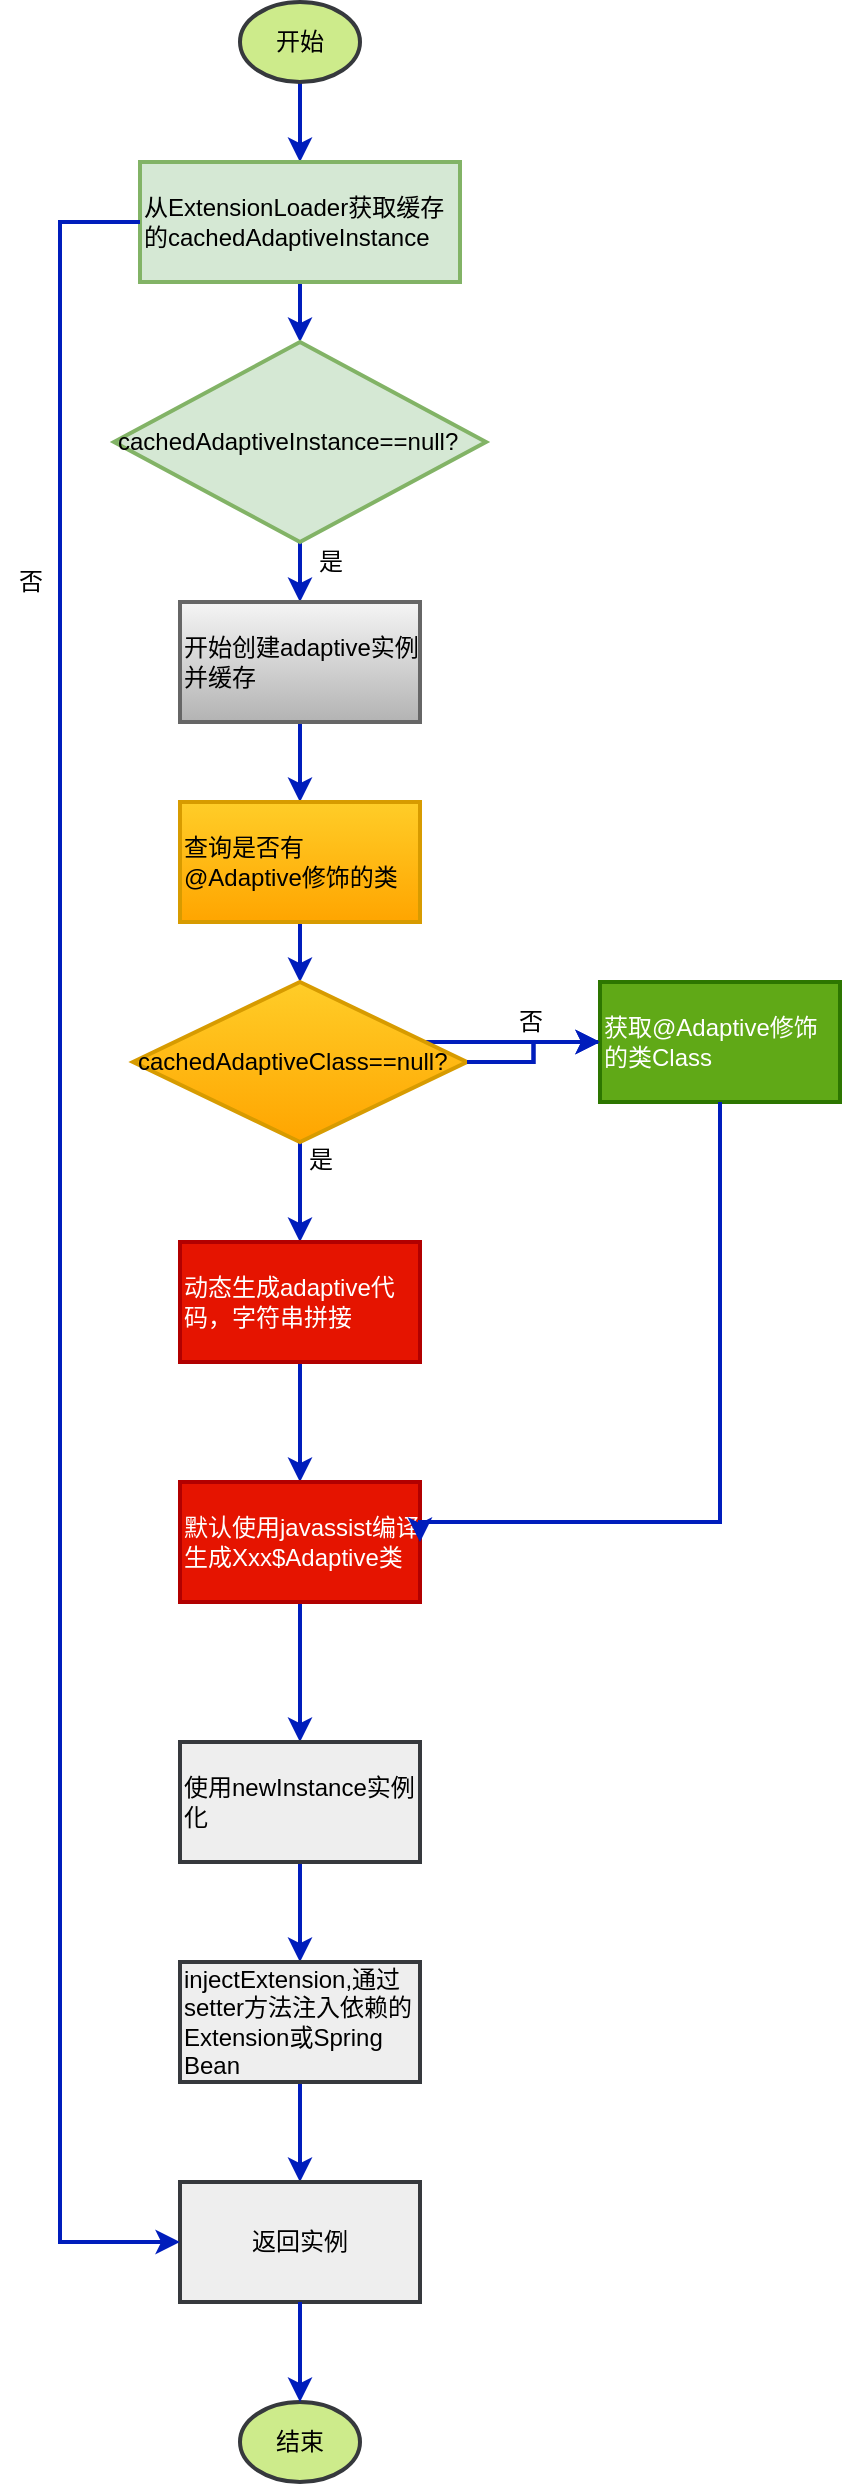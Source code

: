 <mxfile version="13.0.6" type="github"><diagram id="q3HXbSxSOcLccRLmQPMo" name="Pagina-1"><mxGraphModel dx="946" dy="543" grid="1" gridSize="10" guides="1" tooltips="1" connect="1" arrows="1" fold="1" page="1" pageScale="1" pageWidth="827" pageHeight="1169" math="0" shadow="0"><root><mxCell id="0"/><mxCell id="1" parent="0"/><mxCell id="Kv6qJeQaaTYzXFAOliKj-1" value="" style="edgeStyle=orthogonalEdgeStyle;rounded=0;orthogonalLoop=1;jettySize=auto;html=1;strokeWidth=2;fillColor=#0050ef;strokeColor=#001DBC;" edge="1" parent="1" source="Kv6qJeQaaTYzXFAOliKj-2" target="Kv6qJeQaaTYzXFAOliKj-4"><mxGeometry relative="1" as="geometry"/></mxCell><mxCell id="Kv6qJeQaaTYzXFAOliKj-2" value="开始" style="strokeWidth=2;html=1;shape=mxgraph.flowchart.start_2;whiteSpace=wrap;fillColor=#cdeb8b;strokeColor=#36393d;" vertex="1" parent="1"><mxGeometry x="190" y="50" width="60" height="40" as="geometry"/></mxCell><mxCell id="Kv6qJeQaaTYzXFAOliKj-3" value="" style="edgeStyle=orthogonalEdgeStyle;rounded=0;orthogonalLoop=1;jettySize=auto;html=1;strokeWidth=2;fillColor=#0050ef;strokeColor=#001DBC;" edge="1" parent="1" source="Kv6qJeQaaTYzXFAOliKj-4" target="Kv6qJeQaaTYzXFAOliKj-7"><mxGeometry relative="1" as="geometry"/></mxCell><mxCell id="Kv6qJeQaaTYzXFAOliKj-4" value="从ExtensionLoader获取缓存的cachedAdaptiveInstance" style="whiteSpace=wrap;html=1;strokeWidth=2;align=left;fillColor=#d5e8d4;strokeColor=#82b366;" vertex="1" parent="1"><mxGeometry x="140" y="130" width="160" height="60" as="geometry"/></mxCell><mxCell id="Kv6qJeQaaTYzXFAOliKj-5" value="" style="edgeStyle=orthogonalEdgeStyle;rounded=0;orthogonalLoop=1;jettySize=auto;html=1;strokeWidth=2;fillColor=#0050ef;strokeColor=#001DBC;" edge="1" parent="1" source="Kv6qJeQaaTYzXFAOliKj-7" target="Kv6qJeQaaTYzXFAOliKj-9"><mxGeometry relative="1" as="geometry"/></mxCell><mxCell id="Kv6qJeQaaTYzXFAOliKj-7" value="&lt;span&gt;cachedAdaptiveInstance==null?&lt;/span&gt;" style="rhombus;whiteSpace=wrap;html=1;align=left;strokeWidth=2;fillColor=#d5e8d4;strokeColor=#82b366;" vertex="1" parent="1"><mxGeometry x="127" y="220" width="186" height="100" as="geometry"/></mxCell><mxCell id="Kv6qJeQaaTYzXFAOliKj-8" value="" style="edgeStyle=orthogonalEdgeStyle;rounded=0;orthogonalLoop=1;jettySize=auto;html=1;fillColor=#0050ef;strokeColor=#001DBC;strokeWidth=2;" edge="1" parent="1" source="Kv6qJeQaaTYzXFAOliKj-9" target="Kv6qJeQaaTYzXFAOliKj-11"><mxGeometry relative="1" as="geometry"/></mxCell><mxCell id="Kv6qJeQaaTYzXFAOliKj-9" value="开始创建adaptive实例并缓存" style="whiteSpace=wrap;html=1;align=left;strokeWidth=2;fillColor=#f5f5f5;strokeColor=#666666;gradientColor=#b3b3b3;" vertex="1" parent="1"><mxGeometry x="160" y="350" width="120" height="60" as="geometry"/></mxCell><mxCell id="Kv6qJeQaaTYzXFAOliKj-10" value="" style="edgeStyle=orthogonalEdgeStyle;rounded=0;orthogonalLoop=1;jettySize=auto;html=1;fillColor=#0050ef;strokeColor=#001DBC;strokeWidth=2;" edge="1" parent="1" source="Kv6qJeQaaTYzXFAOliKj-11" target="Kv6qJeQaaTYzXFAOliKj-14"><mxGeometry relative="1" as="geometry"/></mxCell><mxCell id="Kv6qJeQaaTYzXFAOliKj-11" value="查询是否有@Adaptive修饰的类" style="whiteSpace=wrap;html=1;align=left;strokeWidth=2;gradientColor=#ffa500;fillColor=#ffcd28;strokeColor=#d79b00;" vertex="1" parent="1"><mxGeometry x="160" y="450" width="120" height="60" as="geometry"/></mxCell><mxCell id="Kv6qJeQaaTYzXFAOliKj-12" value="" style="edgeStyle=orthogonalEdgeStyle;rounded=0;orthogonalLoop=1;jettySize=auto;html=1;fillColor=#0050ef;strokeColor=#001DBC;strokeWidth=2;" edge="1" parent="1" source="Kv6qJeQaaTYzXFAOliKj-25" target="Kv6qJeQaaTYzXFAOliKj-16"><mxGeometry relative="1" as="geometry"/></mxCell><mxCell id="Kv6qJeQaaTYzXFAOliKj-13" value="" style="edgeStyle=orthogonalEdgeStyle;rounded=0;orthogonalLoop=1;jettySize=auto;html=1;strokeWidth=2;fillColor=#0050ef;strokeColor=#001DBC;" edge="1" parent="1" source="Kv6qJeQaaTYzXFAOliKj-14" target="Kv6qJeQaaTYzXFAOliKj-25"><mxGeometry relative="1" as="geometry"/></mxCell><mxCell id="Kv6qJeQaaTYzXFAOliKj-14" value="cachedAdaptiveClass==null?" style="rhombus;whiteSpace=wrap;html=1;align=left;strokeWidth=2;gradientColor=#ffa500;fillColor=#ffcd28;strokeColor=#d79b00;" vertex="1" parent="1"><mxGeometry x="136.5" y="540" width="167" height="80" as="geometry"/></mxCell><mxCell id="Kv6qJeQaaTYzXFAOliKj-15" value="" style="edgeStyle=orthogonalEdgeStyle;rounded=0;orthogonalLoop=1;jettySize=auto;html=1;strokeWidth=2;fillColor=#0050ef;strokeColor=#001DBC;" edge="1" parent="1" source="Kv6qJeQaaTYzXFAOliKj-16" target="Kv6qJeQaaTYzXFAOliKj-18"><mxGeometry relative="1" as="geometry"/></mxCell><mxCell id="Kv6qJeQaaTYzXFAOliKj-16" value="动态生成adaptive代码，字符串拼接" style="whiteSpace=wrap;html=1;align=left;strokeWidth=2;fillColor=#e51400;strokeColor=#B20000;fontColor=#ffffff;" vertex="1" parent="1"><mxGeometry x="160" y="670" width="120" height="60" as="geometry"/></mxCell><mxCell id="Kv6qJeQaaTYzXFAOliKj-17" value="" style="edgeStyle=orthogonalEdgeStyle;rounded=0;orthogonalLoop=1;jettySize=auto;html=1;strokeWidth=2;fillColor=#0050ef;strokeColor=#001DBC;" edge="1" parent="1" source="Kv6qJeQaaTYzXFAOliKj-18" target="Kv6qJeQaaTYzXFAOliKj-20"><mxGeometry relative="1" as="geometry"/></mxCell><mxCell id="Kv6qJeQaaTYzXFAOliKj-18" value="默认使用javassist编译生成Xxx$Adaptive类" style="whiteSpace=wrap;html=1;align=left;strokeWidth=2;fillColor=#e51400;strokeColor=#B20000;fontColor=#ffffff;" vertex="1" parent="1"><mxGeometry x="160" y="790" width="120" height="60" as="geometry"/></mxCell><mxCell id="Kv6qJeQaaTYzXFAOliKj-19" value="" style="edgeStyle=orthogonalEdgeStyle;rounded=0;orthogonalLoop=1;jettySize=auto;html=1;strokeWidth=2;fillColor=#0050ef;strokeColor=#001DBC;" edge="1" parent="1" source="Kv6qJeQaaTYzXFAOliKj-20" target="Kv6qJeQaaTYzXFAOliKj-22"><mxGeometry relative="1" as="geometry"/></mxCell><mxCell id="Kv6qJeQaaTYzXFAOliKj-20" value="使用newInstance实例化" style="whiteSpace=wrap;html=1;align=left;strokeWidth=2;fillColor=#eeeeee;strokeColor=#36393d;" vertex="1" parent="1"><mxGeometry x="160" y="920" width="120" height="60" as="geometry"/></mxCell><mxCell id="Kv6qJeQaaTYzXFAOliKj-21" value="" style="edgeStyle=orthogonalEdgeStyle;rounded=0;orthogonalLoop=1;jettySize=auto;html=1;strokeWidth=2;fillColor=#0050ef;strokeColor=#001DBC;" edge="1" parent="1" source="Kv6qJeQaaTYzXFAOliKj-22" target="Kv6qJeQaaTYzXFAOliKj-28"><mxGeometry relative="1" as="geometry"/></mxCell><mxCell id="Kv6qJeQaaTYzXFAOliKj-22" value="injectExtension,通过setter方法注入依赖的Extension或Spring Bean" style="whiteSpace=wrap;html=1;align=left;strokeWidth=2;fillColor=#eeeeee;strokeColor=#36393d;" vertex="1" parent="1"><mxGeometry x="160" y="1030" width="120" height="60" as="geometry"/></mxCell><mxCell id="Kv6qJeQaaTYzXFAOliKj-23" value="是" style="text;html=1;align=center;verticalAlign=middle;resizable=0;points=[];autosize=1;" vertex="1" parent="1"><mxGeometry x="220" y="320" width="30" height="20" as="geometry"/></mxCell><mxCell id="Kv6qJeQaaTYzXFAOliKj-24" value="是" style="text;html=1;align=center;verticalAlign=middle;resizable=0;points=[];autosize=1;" vertex="1" parent="1"><mxGeometry x="215" y="619" width="30" height="20" as="geometry"/></mxCell><mxCell id="Kv6qJeQaaTYzXFAOliKj-27" value="否" style="text;html=1;align=center;verticalAlign=middle;resizable=0;points=[];autosize=1;" vertex="1" parent="1"><mxGeometry x="320" y="550" width="30" height="20" as="geometry"/></mxCell><mxCell id="Kv6qJeQaaTYzXFAOliKj-28" value="&lt;span style=&quot;&quot;&gt;返回实例&lt;/span&gt;" style="whiteSpace=wrap;html=1;align=center;strokeWidth=2;fillColor=#eeeeee;strokeColor=#36393d;" vertex="1" parent="1"><mxGeometry x="160" y="1140" width="120" height="60" as="geometry"/></mxCell><mxCell id="Kv6qJeQaaTYzXFAOliKj-29" value="否" style="text;html=1;align=center;verticalAlign=middle;resizable=0;points=[];autosize=1;" vertex="1" parent="1"><mxGeometry x="70" y="330" width="30" height="20" as="geometry"/></mxCell><mxCell id="Kv6qJeQaaTYzXFAOliKj-30" value="结束" style="strokeWidth=2;html=1;shape=mxgraph.flowchart.start_2;whiteSpace=wrap;fillColor=#cdeb8b;strokeColor=#36393d;" vertex="1" parent="1"><mxGeometry x="190" y="1250" width="60" height="40" as="geometry"/></mxCell><mxCell id="Kv6qJeQaaTYzXFAOliKj-31" value="" style="edgeStyle=orthogonalEdgeStyle;rounded=0;orthogonalLoop=1;jettySize=auto;html=1;strokeWidth=2;fillColor=#0050ef;strokeColor=#001DBC;" edge="1" parent="1" source="Kv6qJeQaaTYzXFAOliKj-28" target="Kv6qJeQaaTYzXFAOliKj-30"><mxGeometry relative="1" as="geometry"><mxPoint x="1950" y="160" as="sourcePoint"/><mxPoint x="2373.5" y="160" as="targetPoint"/></mxGeometry></mxCell><mxCell id="Kv6qJeQaaTYzXFAOliKj-25" value="获取@Adaptive修饰的类Class" style="whiteSpace=wrap;html=1;align=left;strokeWidth=2;fillColor=#60a917;strokeColor=#2D7600;fontColor=#ffffff;" vertex="1" parent="1"><mxGeometry x="370" y="540" width="120" height="60" as="geometry"/></mxCell><mxCell id="Kv6qJeQaaTYzXFAOliKj-32" value="" style="edgeStyle=orthogonalEdgeStyle;rounded=0;orthogonalLoop=1;jettySize=auto;html=1;fillColor=#0050ef;strokeColor=#001DBC;strokeWidth=2;" edge="1" parent="1" source="Kv6qJeQaaTYzXFAOliKj-14" target="Kv6qJeQaaTYzXFAOliKj-25"><mxGeometry relative="1" as="geometry"><mxPoint x="303.5" y="570" as="sourcePoint"/><mxPoint x="1220" y="190" as="targetPoint"/></mxGeometry></mxCell><mxCell id="Kv6qJeQaaTYzXFAOliKj-33" value="" style="edgeStyle=orthogonalEdgeStyle;rounded=0;orthogonalLoop=1;jettySize=auto;html=1;strokeWidth=2;fillColor=#0050ef;strokeColor=#001DBC;exitX=0.5;exitY=1;exitDx=0;exitDy=0;entryX=1;entryY=0.5;entryDx=0;entryDy=0;" edge="1" parent="1" source="Kv6qJeQaaTYzXFAOliKj-25" target="Kv6qJeQaaTYzXFAOliKj-18"><mxGeometry relative="1" as="geometry"><mxPoint x="230" y="730" as="sourcePoint"/><mxPoint x="230" y="790" as="targetPoint"/><Array as="points"><mxPoint x="430" y="810"/></Array></mxGeometry></mxCell><mxCell id="Kv6qJeQaaTYzXFAOliKj-34" value="" style="edgeStyle=orthogonalEdgeStyle;rounded=0;orthogonalLoop=1;jettySize=auto;html=1;strokeWidth=2;fillColor=#0050ef;strokeColor=#001DBC;exitX=0;exitY=0.5;exitDx=0;exitDy=0;entryX=0;entryY=0.5;entryDx=0;entryDy=0;" edge="1" parent="1" source="Kv6qJeQaaTYzXFAOliKj-4" target="Kv6qJeQaaTYzXFAOliKj-28"><mxGeometry relative="1" as="geometry"><mxPoint x="150" y="210" as="sourcePoint"/><mxPoint x="100" y="890" as="targetPoint"/><Array as="points"><mxPoint x="100" y="160"/><mxPoint x="100" y="1170"/></Array></mxGeometry></mxCell></root></mxGraphModel></diagram></mxfile>